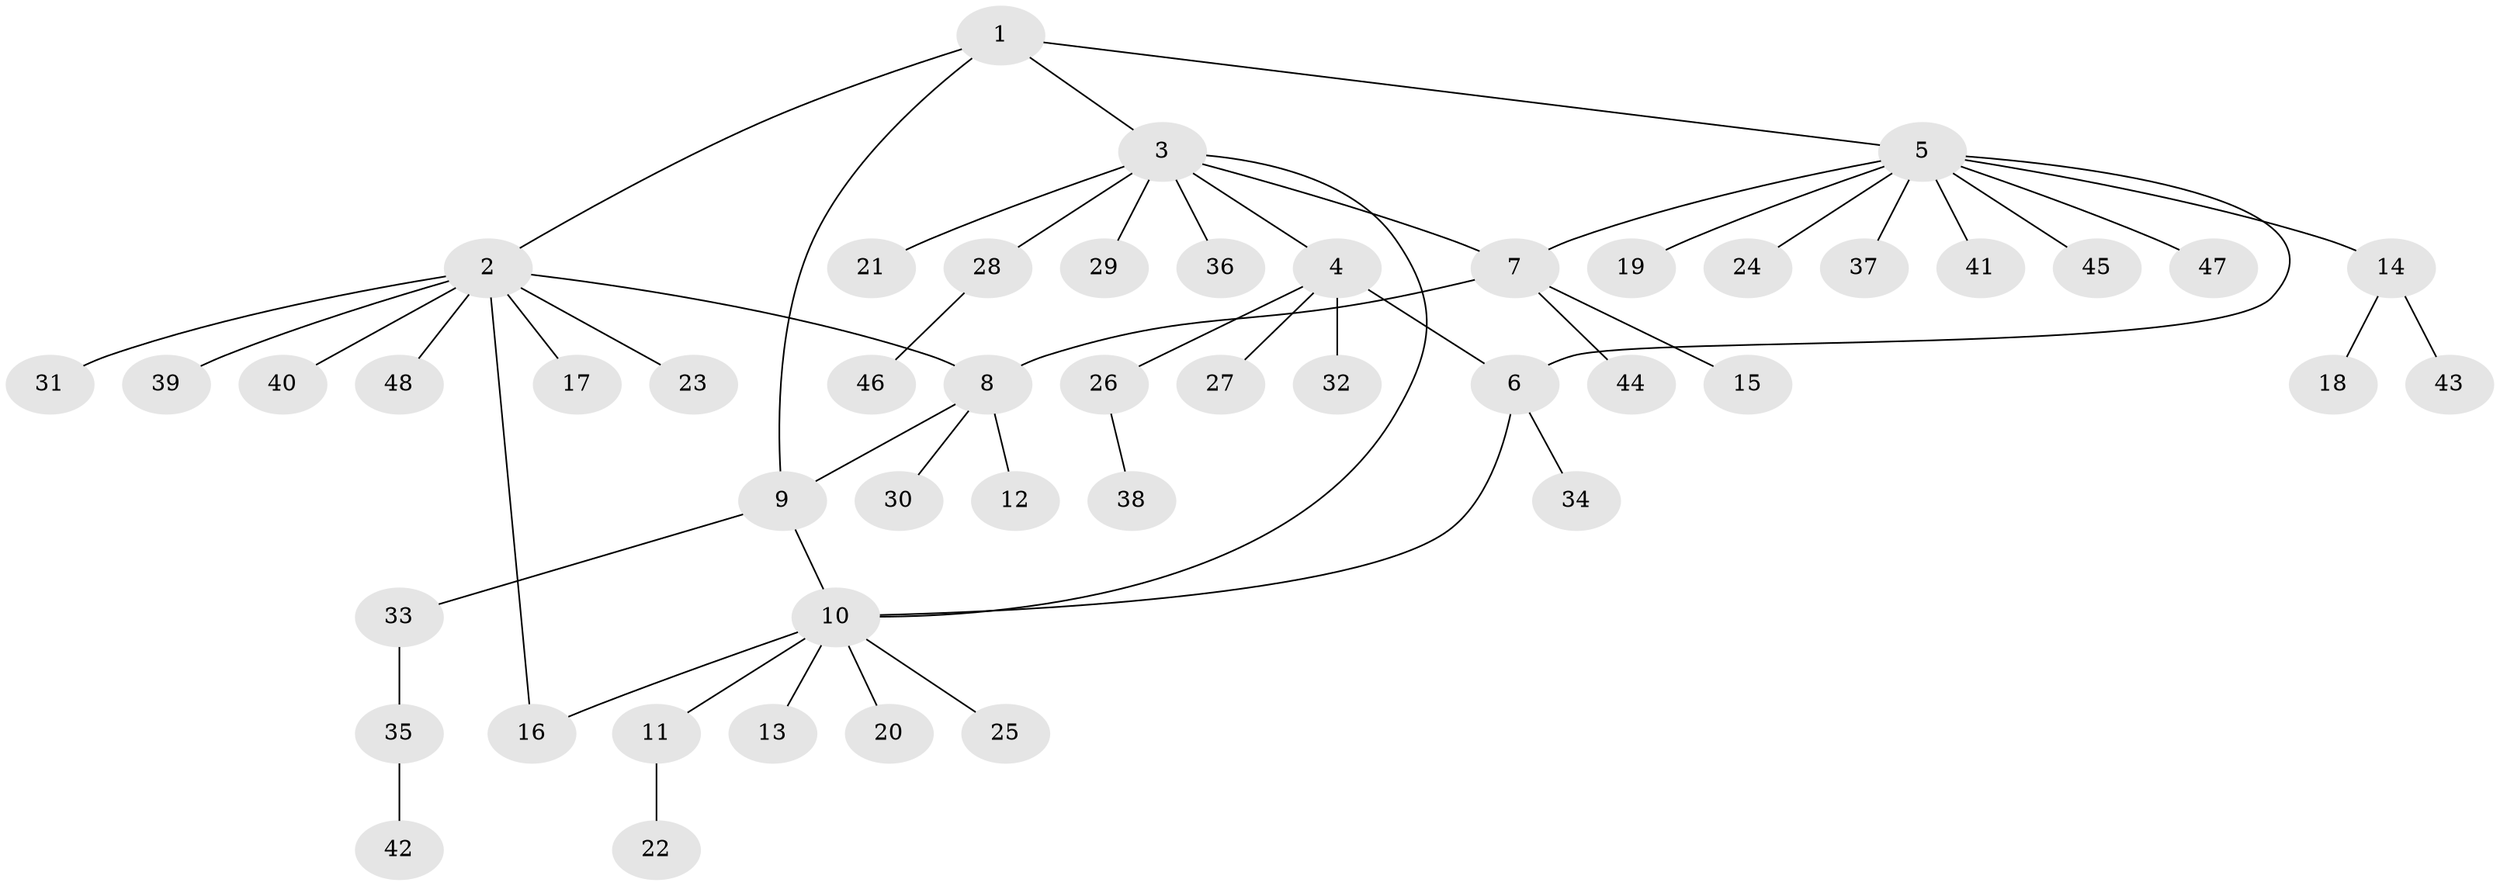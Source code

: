 // Generated by graph-tools (version 1.1) at 2025/02/03/09/25 03:02:32]
// undirected, 48 vertices, 54 edges
graph export_dot {
graph [start="1"]
  node [color=gray90,style=filled];
  1;
  2;
  3;
  4;
  5;
  6;
  7;
  8;
  9;
  10;
  11;
  12;
  13;
  14;
  15;
  16;
  17;
  18;
  19;
  20;
  21;
  22;
  23;
  24;
  25;
  26;
  27;
  28;
  29;
  30;
  31;
  32;
  33;
  34;
  35;
  36;
  37;
  38;
  39;
  40;
  41;
  42;
  43;
  44;
  45;
  46;
  47;
  48;
  1 -- 2;
  1 -- 3;
  1 -- 5;
  1 -- 9;
  2 -- 8;
  2 -- 16;
  2 -- 17;
  2 -- 23;
  2 -- 31;
  2 -- 39;
  2 -- 40;
  2 -- 48;
  3 -- 4;
  3 -- 7;
  3 -- 10;
  3 -- 21;
  3 -- 28;
  3 -- 29;
  3 -- 36;
  4 -- 6;
  4 -- 26;
  4 -- 27;
  4 -- 32;
  5 -- 6;
  5 -- 7;
  5 -- 14;
  5 -- 19;
  5 -- 24;
  5 -- 37;
  5 -- 41;
  5 -- 45;
  5 -- 47;
  6 -- 10;
  6 -- 34;
  7 -- 8;
  7 -- 15;
  7 -- 44;
  8 -- 9;
  8 -- 12;
  8 -- 30;
  9 -- 10;
  9 -- 33;
  10 -- 11;
  10 -- 13;
  10 -- 16;
  10 -- 20;
  10 -- 25;
  11 -- 22;
  14 -- 18;
  14 -- 43;
  26 -- 38;
  28 -- 46;
  33 -- 35;
  35 -- 42;
}

